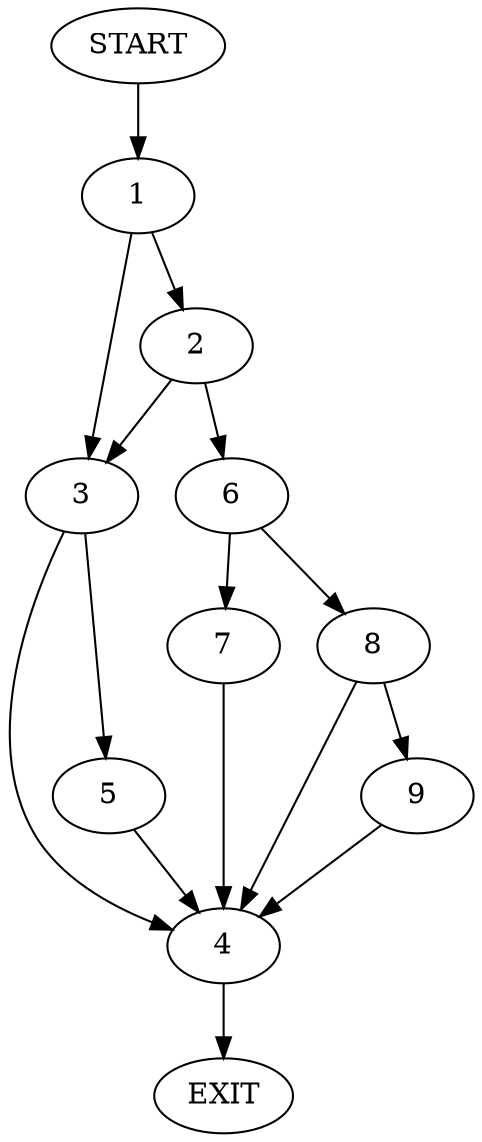 digraph {
0 [label="START"];
1;
2;
3;
4;
5;
6;
7;
8;
9;
10 [label="EXIT"];
0 -> 1;
1 -> 2;
1 -> 3;
3 -> 4;
3 -> 5;
2 -> 6;
2 -> 3;
6 -> 7;
6 -> 8;
8 -> 4;
8 -> 9;
7 -> 4;
4 -> 10;
9 -> 4;
5 -> 4;
}
